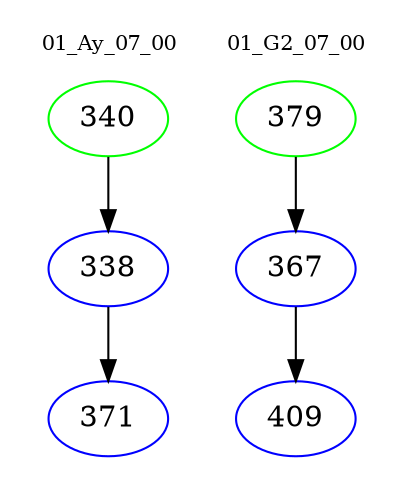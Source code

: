 digraph{
subgraph cluster_0 {
color = white
label = "01_Ay_07_00";
fontsize=10;
T0_340 [label="340", color="green"]
T0_340 -> T0_338 [color="black"]
T0_338 [label="338", color="blue"]
T0_338 -> T0_371 [color="black"]
T0_371 [label="371", color="blue"]
}
subgraph cluster_1 {
color = white
label = "01_G2_07_00";
fontsize=10;
T1_379 [label="379", color="green"]
T1_379 -> T1_367 [color="black"]
T1_367 [label="367", color="blue"]
T1_367 -> T1_409 [color="black"]
T1_409 [label="409", color="blue"]
}
}
